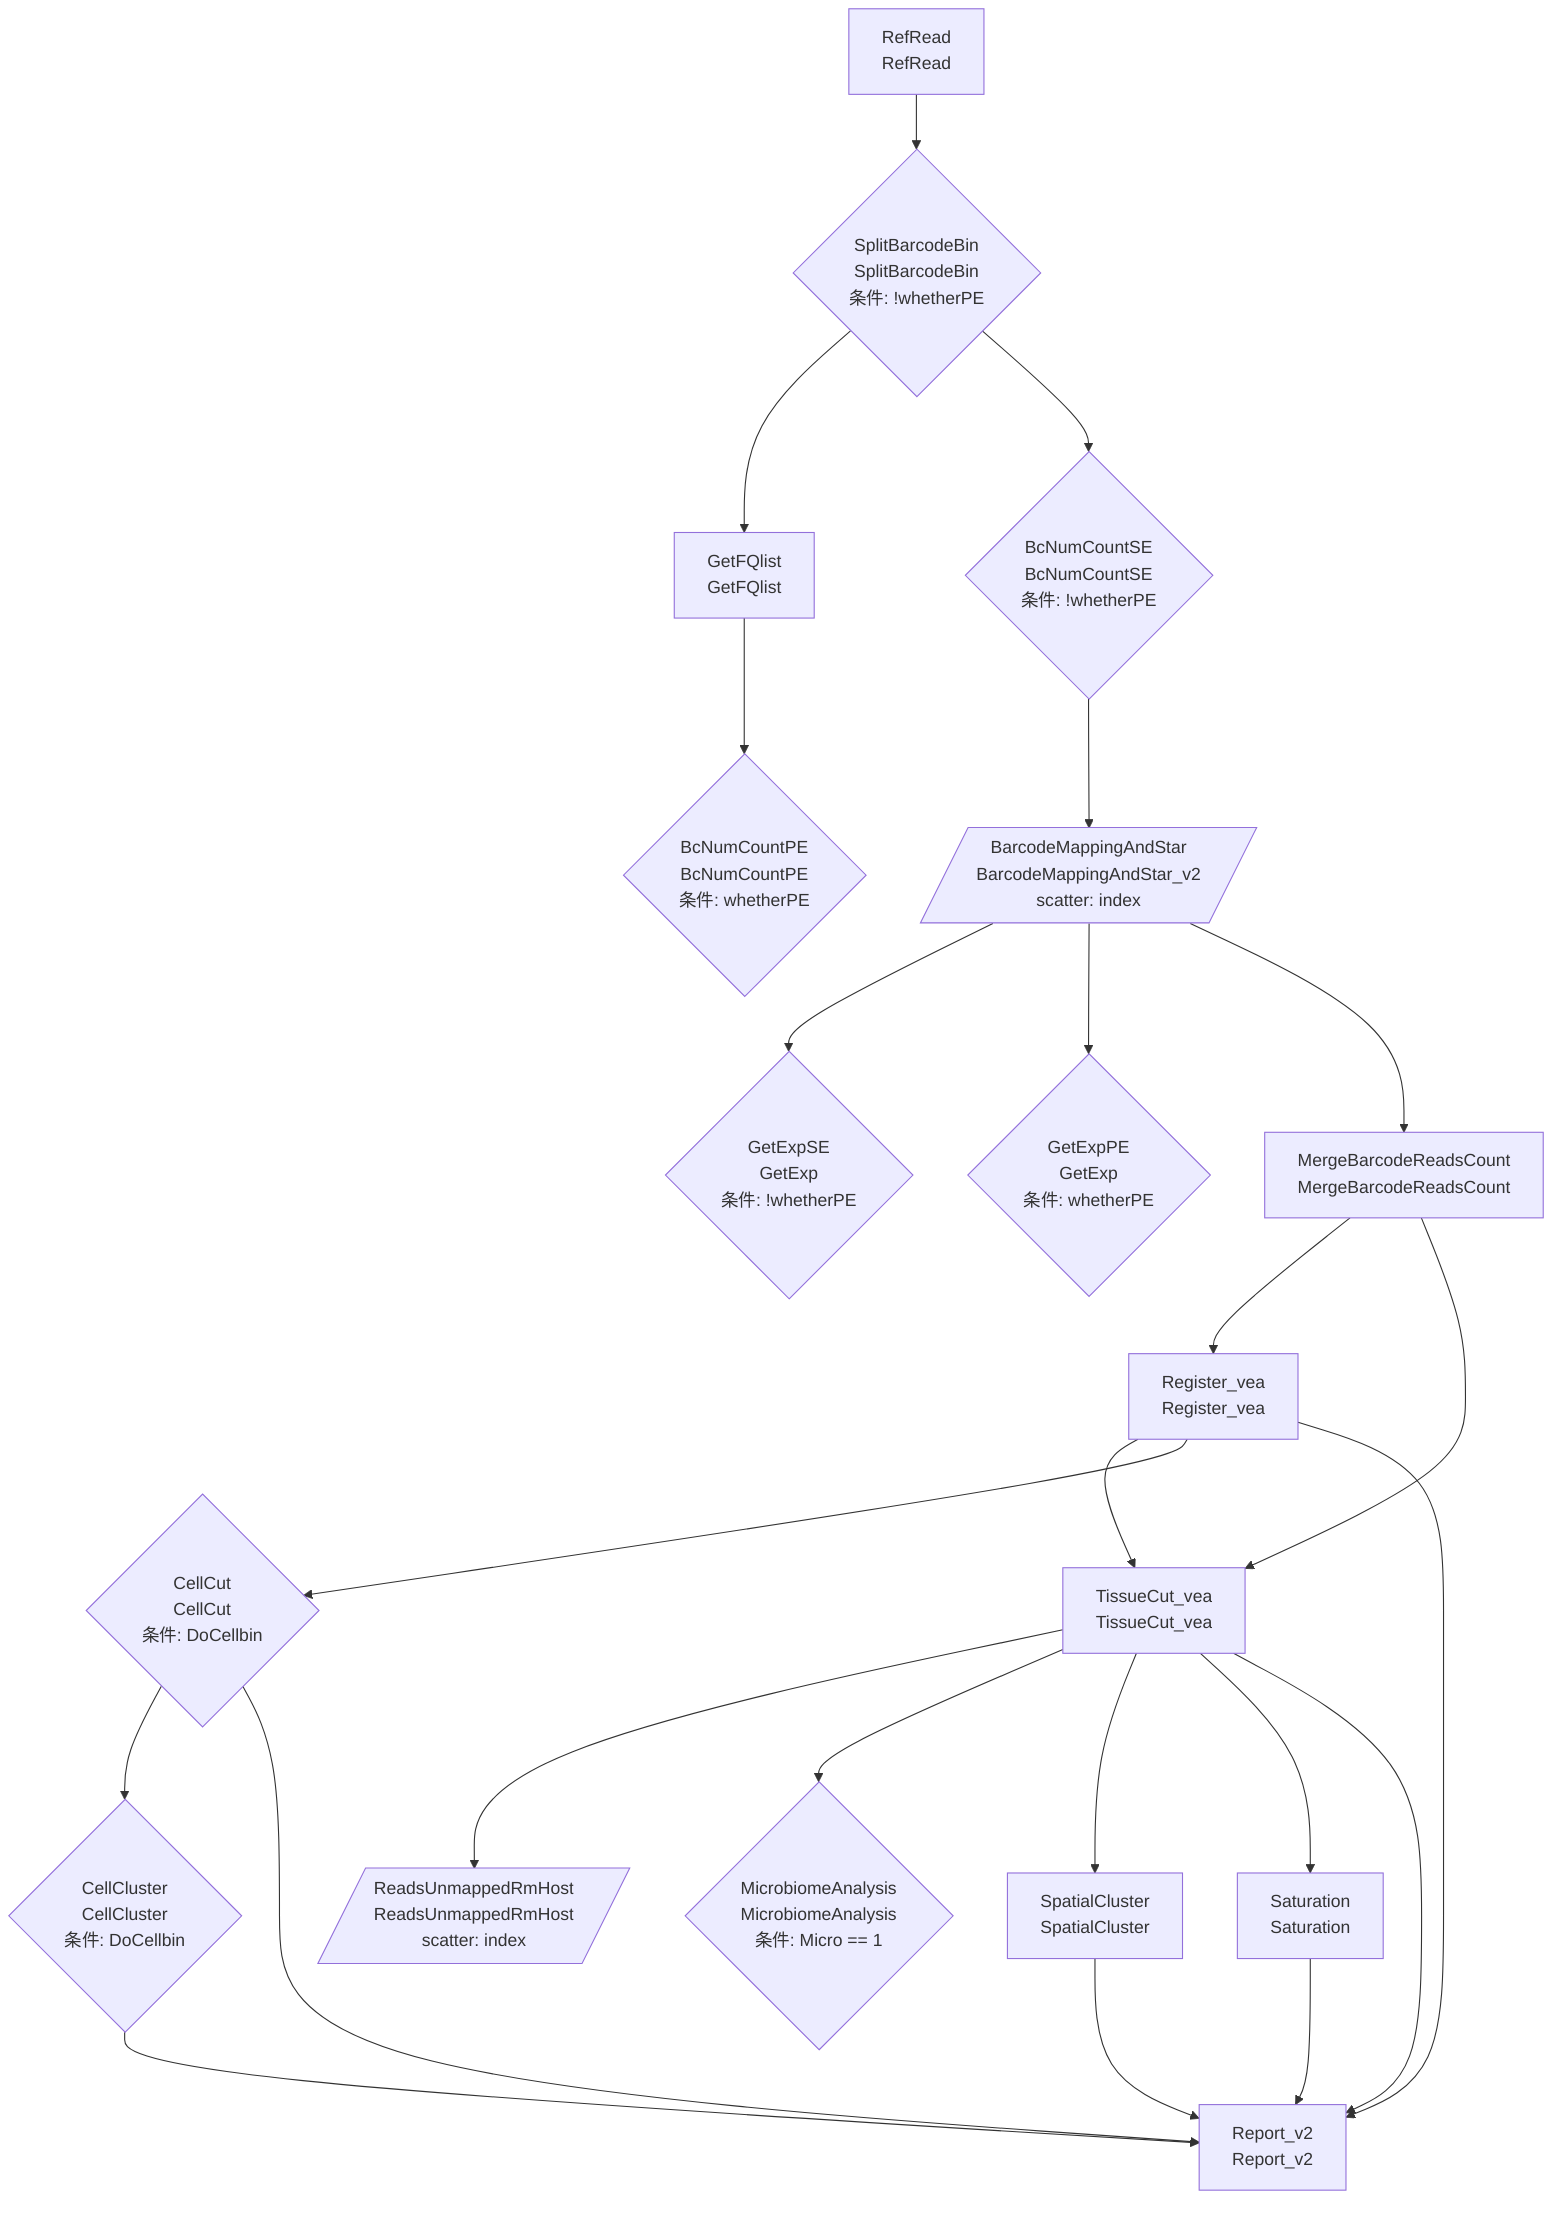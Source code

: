 graph TD
    RefRead[RefRead<br/>RefRead]
    SplitBarcodeBin{SplitBarcodeBin<br/>SplitBarcodeBin<br/>条件: !whetherPE}
    GetFQlist[GetFQlist<br/>GetFQlist]
    BcNumCountPE{BcNumCountPE<br/>BcNumCountPE<br/>条件: whetherPE}
    BcNumCountSE{BcNumCountSE<br/>BcNumCountSE<br/>条件: !whetherPE}
    BarcodeMappingAndStar[/BarcodeMappingAndStar<br/>BarcodeMappingAndStar_v2<br/>scatter: index/]
    GetExpSE{GetExpSE<br/>GetExp<br/>条件: !whetherPE}
    GetExpPE{GetExpPE<br/>GetExp<br/>条件: whetherPE}
    MergeBarcodeReadsCount[MergeBarcodeReadsCount<br/>MergeBarcodeReadsCount]
    Register_vea[Register_vea<br/>Register_vea]
    TissueCut_vea[TissueCut_vea<br/>TissueCut_vea]
    ReadsUnmappedRmHost[/ReadsUnmappedRmHost<br/>ReadsUnmappedRmHost<br/>scatter: index/]
    MicrobiomeAnalysis{MicrobiomeAnalysis<br/>MicrobiomeAnalysis<br/>条件: Micro == 1}
    SpatialCluster[SpatialCluster<br/>SpatialCluster]
    CellCut{CellCut<br/>CellCut<br/>条件: DoCellbin}
    CellCluster{CellCluster<br/>CellCluster<br/>条件: DoCellbin}
    Saturation[Saturation<br/>Saturation]
    Report_v2[Report_v2<br/>Report_v2]
    RefRead --> SplitBarcodeBin
    SplitBarcodeBin --> GetFQlist
    GetFQlist --> BcNumCountPE
    SplitBarcodeBin --> BcNumCountSE
    BcNumCountSE --> BarcodeMappingAndStar
    BarcodeMappingAndStar --> GetExpSE
    BarcodeMappingAndStar --> GetExpPE
    BarcodeMappingAndStar --> MergeBarcodeReadsCount
    MergeBarcodeReadsCount --> Register_vea
    Register_vea --> TissueCut_vea
    MergeBarcodeReadsCount --> TissueCut_vea
    TissueCut_vea --> ReadsUnmappedRmHost
    TissueCut_vea --> MicrobiomeAnalysis
    TissueCut_vea --> SpatialCluster
    Register_vea --> CellCut
    CellCut --> CellCluster
    TissueCut_vea --> Saturation
    CellCut --> Report_v2
    Register_vea --> Report_v2
    SpatialCluster --> Report_v2
    Saturation --> Report_v2
    CellCluster --> Report_v2
    TissueCut_vea --> Report_v2